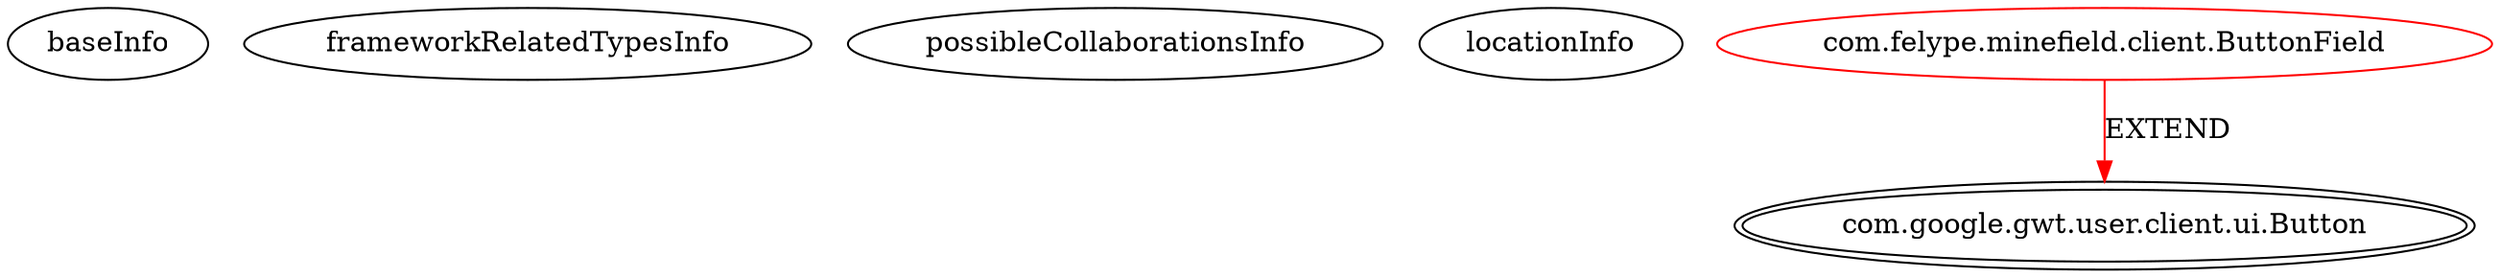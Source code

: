 digraph {
baseInfo[graphId=1325,category="extension_graph",isAnonymous=false,possibleRelation=false]
frameworkRelatedTypesInfo[0="com.google.gwt.user.client.ui.Button"]
possibleCollaborationsInfo[]
locationInfo[projectName="felype87-gwt",filePath="/felype87-gwt/gwt-master/Minefield/src/com/felype/minefield/client/ButtonField.java",contextSignature="ButtonField",graphId="1325"]
0[label="com.felype.minefield.client.ButtonField",vertexType="ROOT_CLIENT_CLASS_DECLARATION",isFrameworkType=false,color=red]
1[label="com.google.gwt.user.client.ui.Button",vertexType="FRAMEWORK_CLASS_TYPE",isFrameworkType=true,peripheries=2]
0->1[label="EXTEND",color=red]
}
